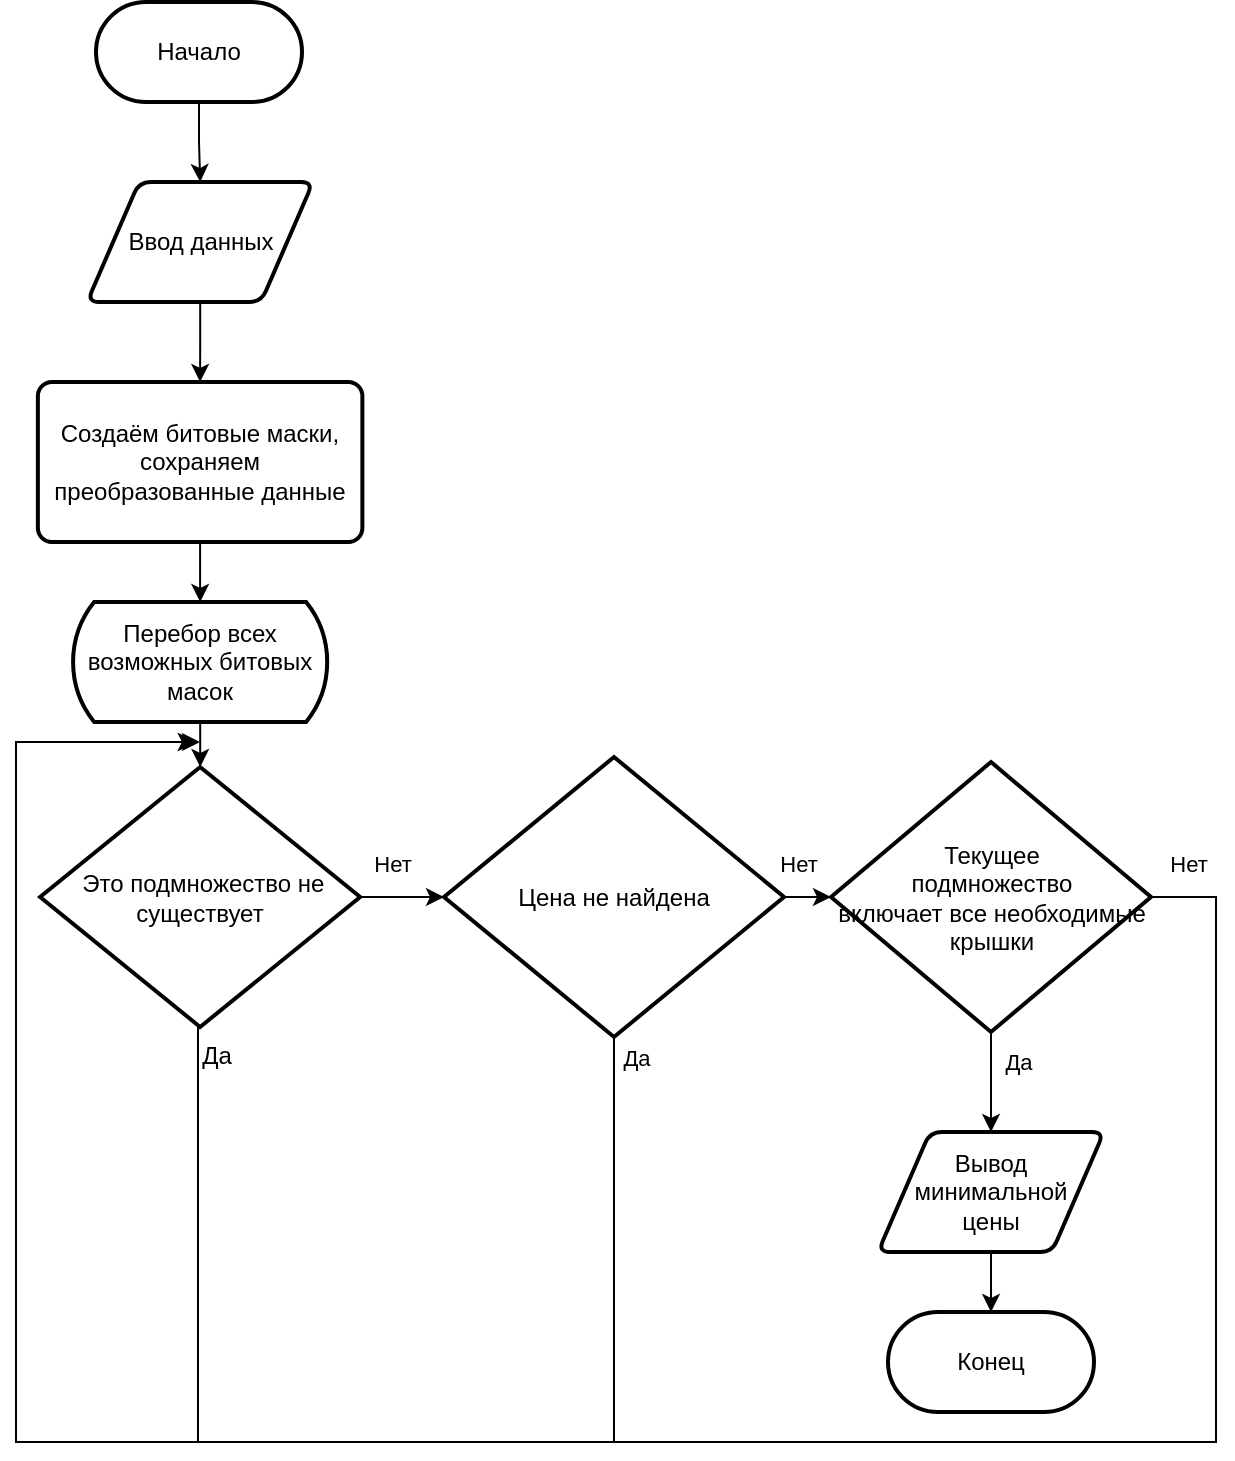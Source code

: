 <mxfile version="21.1.5" type="github">
  <diagram name="Страница 1" id="bQ_sUt_3Wh9Wx7oGjv2P">
    <mxGraphModel dx="789" dy="793" grid="1" gridSize="10" guides="1" tooltips="1" connect="1" arrows="1" fold="1" page="1" pageScale="1" pageWidth="827" pageHeight="1169" math="0" shadow="0">
      <root>
        <mxCell id="0" />
        <mxCell id="1" parent="0" />
        <mxCell id="9YqZ-mT2EYhB-0YeohwO-23" value="" style="edgeStyle=orthogonalEdgeStyle;rounded=0;orthogonalLoop=1;jettySize=auto;html=1;" parent="1" source="_G6RMqRvs4XDsVMkIvbF-3" target="_G6RMqRvs4XDsVMkIvbF-7" edge="1">
          <mxGeometry relative="1" as="geometry" />
        </mxCell>
        <mxCell id="_G6RMqRvs4XDsVMkIvbF-3" value="Ввод данных" style="shape=parallelogram;html=1;strokeWidth=2;perimeter=parallelogramPerimeter;whiteSpace=wrap;rounded=1;arcSize=12;size=0.23;" parent="1" vertex="1">
          <mxGeometry x="65.56" y="110" width="113" height="60" as="geometry" />
        </mxCell>
        <mxCell id="IZgJ4jbm0oSyi-nwuV4--11" value="" style="edgeStyle=orthogonalEdgeStyle;rounded=0;orthogonalLoop=1;jettySize=auto;html=1;" edge="1" parent="1" source="_G6RMqRvs4XDsVMkIvbF-7" target="IZgJ4jbm0oSyi-nwuV4--9">
          <mxGeometry relative="1" as="geometry" />
        </mxCell>
        <mxCell id="_G6RMqRvs4XDsVMkIvbF-7" value="Создаём битовые маски, сохраняем преобразованные данные" style="rounded=1;whiteSpace=wrap;html=1;absoluteArcSize=1;arcSize=14;strokeWidth=2;" parent="1" vertex="1">
          <mxGeometry x="40.94" y="210" width="162.25" height="80" as="geometry" />
        </mxCell>
        <mxCell id="9YqZ-mT2EYhB-0YeohwO-27" value="" style="edgeStyle=orthogonalEdgeStyle;rounded=0;orthogonalLoop=1;jettySize=auto;html=1;" parent="1" source="_G6RMqRvs4XDsVMkIvbF-21" target="9YqZ-mT2EYhB-0YeohwO-1" edge="1">
          <mxGeometry relative="1" as="geometry" />
        </mxCell>
        <mxCell id="9YqZ-mT2EYhB-0YeohwO-36" value="Нет" style="edgeLabel;html=1;align=center;verticalAlign=middle;resizable=0;points=[];" parent="9YqZ-mT2EYhB-0YeohwO-27" vertex="1" connectable="0">
          <mxGeometry x="-0.252" y="3" relative="1" as="geometry">
            <mxPoint y="-14" as="offset" />
          </mxGeometry>
        </mxCell>
        <mxCell id="_G6RMqRvs4XDsVMkIvbF-21" value="&amp;nbsp;Это подмножество не существует" style="strokeWidth=2;html=1;shape=mxgraph.flowchart.decision;whiteSpace=wrap;" parent="1" vertex="1">
          <mxGeometry x="42.06" y="402.5" width="160" height="130" as="geometry" />
        </mxCell>
        <mxCell id="9YqZ-mT2EYhB-0YeohwO-29" value="" style="edgeStyle=orthogonalEdgeStyle;rounded=0;orthogonalLoop=1;jettySize=auto;html=1;" parent="1" source="9YqZ-mT2EYhB-0YeohwO-1" target="9YqZ-mT2EYhB-0YeohwO-2" edge="1">
          <mxGeometry relative="1" as="geometry" />
        </mxCell>
        <mxCell id="9YqZ-mT2EYhB-0YeohwO-38" value="Нет" style="edgeLabel;html=1;align=center;verticalAlign=middle;resizable=0;points=[];" parent="9YqZ-mT2EYhB-0YeohwO-29" vertex="1" connectable="0">
          <mxGeometry x="0.357" relative="1" as="geometry">
            <mxPoint x="1" y="-17" as="offset" />
          </mxGeometry>
        </mxCell>
        <mxCell id="IZgJ4jbm0oSyi-nwuV4--14" style="edgeStyle=orthogonalEdgeStyle;rounded=0;orthogonalLoop=1;jettySize=auto;html=1;" edge="1" parent="1" source="9YqZ-mT2EYhB-0YeohwO-1">
          <mxGeometry relative="1" as="geometry">
            <mxPoint x="120" y="390" as="targetPoint" />
            <Array as="points">
              <mxPoint x="329" y="740" />
              <mxPoint x="30" y="740" />
              <mxPoint x="30" y="390" />
            </Array>
          </mxGeometry>
        </mxCell>
        <mxCell id="IZgJ4jbm0oSyi-nwuV4--17" value="Да" style="edgeLabel;html=1;align=center;verticalAlign=middle;resizable=0;points=[];" vertex="1" connectable="0" parent="IZgJ4jbm0oSyi-nwuV4--14">
          <mxGeometry x="-0.95" y="5" relative="1" as="geometry">
            <mxPoint x="6" y="-13" as="offset" />
          </mxGeometry>
        </mxCell>
        <mxCell id="9YqZ-mT2EYhB-0YeohwO-1" value="Цена не найдена" style="strokeWidth=2;html=1;shape=mxgraph.flowchart.decision;whiteSpace=wrap;" parent="1" vertex="1">
          <mxGeometry x="244" y="397.5" width="170" height="140" as="geometry" />
        </mxCell>
        <mxCell id="9YqZ-mT2EYhB-0YeohwO-32" value="" style="edgeStyle=orthogonalEdgeStyle;rounded=0;orthogonalLoop=1;jettySize=auto;html=1;" parent="1" source="9YqZ-mT2EYhB-0YeohwO-2" target="9YqZ-mT2EYhB-0YeohwO-11" edge="1">
          <mxGeometry relative="1" as="geometry" />
        </mxCell>
        <mxCell id="9YqZ-mT2EYhB-0YeohwO-39" value="Да" style="edgeLabel;html=1;align=center;verticalAlign=middle;resizable=0;points=[];" parent="9YqZ-mT2EYhB-0YeohwO-32" vertex="1" connectable="0">
          <mxGeometry x="-0.221" y="2" relative="1" as="geometry">
            <mxPoint x="11" y="-5" as="offset" />
          </mxGeometry>
        </mxCell>
        <mxCell id="IZgJ4jbm0oSyi-nwuV4--15" style="edgeStyle=orthogonalEdgeStyle;rounded=0;orthogonalLoop=1;jettySize=auto;html=1;" edge="1" parent="1" source="9YqZ-mT2EYhB-0YeohwO-2">
          <mxGeometry relative="1" as="geometry">
            <mxPoint x="120" y="390" as="targetPoint" />
            <Array as="points">
              <mxPoint x="630" y="468" />
              <mxPoint x="630" y="740" />
              <mxPoint x="30" y="740" />
              <mxPoint x="30" y="390" />
            </Array>
          </mxGeometry>
        </mxCell>
        <mxCell id="IZgJ4jbm0oSyi-nwuV4--18" value="Нет" style="edgeLabel;html=1;align=center;verticalAlign=middle;resizable=0;points=[];" vertex="1" connectable="0" parent="IZgJ4jbm0oSyi-nwuV4--15">
          <mxGeometry x="-0.973" y="-2" relative="1" as="geometry">
            <mxPoint y="-19" as="offset" />
          </mxGeometry>
        </mxCell>
        <mxCell id="9YqZ-mT2EYhB-0YeohwO-2" value="Текущее &lt;br&gt;подмножество &lt;br&gt;включает все необходимые &lt;br&gt;крышки" style="strokeWidth=2;html=1;shape=mxgraph.flowchart.decision;whiteSpace=wrap;" parent="1" vertex="1">
          <mxGeometry x="437.5" y="400" width="160" height="135" as="geometry" />
        </mxCell>
        <mxCell id="IZgJ4jbm0oSyi-nwuV4--13" style="edgeStyle=orthogonalEdgeStyle;rounded=0;orthogonalLoop=1;jettySize=auto;html=1;exitX=0.5;exitY=1;exitDx=0;exitDy=0;exitPerimeter=0;" edge="1" parent="1" source="_G6RMqRvs4XDsVMkIvbF-21">
          <mxGeometry relative="1" as="geometry">
            <mxPoint x="122" y="390" as="targetPoint" />
            <mxPoint x="121.417" y="630" as="sourcePoint" />
            <Array as="points">
              <mxPoint x="121" y="533" />
              <mxPoint x="121" y="740" />
              <mxPoint x="30" y="740" />
              <mxPoint x="30" y="390" />
            </Array>
          </mxGeometry>
        </mxCell>
        <mxCell id="IZgJ4jbm0oSyi-nwuV4--19" value="Да" style="edgeLabel;html=1;align=center;verticalAlign=middle;resizable=0;points=[];fontSize=12;fontFamily=Helvetica;fontColor=default;" vertex="1" connectable="0" parent="IZgJ4jbm0oSyi-nwuV4--13">
          <mxGeometry x="-0.943" y="-1" relative="1" as="geometry">
            <mxPoint x="10" y="-6" as="offset" />
          </mxGeometry>
        </mxCell>
        <mxCell id="9YqZ-mT2EYhB-0YeohwO-22" value="" style="edgeStyle=orthogonalEdgeStyle;rounded=0;orthogonalLoop=1;jettySize=auto;html=1;" parent="1" source="9YqZ-mT2EYhB-0YeohwO-8" target="_G6RMqRvs4XDsVMkIvbF-3" edge="1">
          <mxGeometry relative="1" as="geometry" />
        </mxCell>
        <mxCell id="9YqZ-mT2EYhB-0YeohwO-8" value="Начало" style="html=1;dashed=0;whiteSpace=wrap;shape=mxgraph.dfd.start;strokeWidth=2;" parent="1" vertex="1">
          <mxGeometry x="70" y="20" width="103" height="50" as="geometry" />
        </mxCell>
        <mxCell id="9YqZ-mT2EYhB-0YeohwO-10" value="Конец" style="html=1;dashed=0;whiteSpace=wrap;shape=mxgraph.dfd.start;strokeWidth=2;" parent="1" vertex="1">
          <mxGeometry x="466" y="675" width="103" height="50" as="geometry" />
        </mxCell>
        <mxCell id="9YqZ-mT2EYhB-0YeohwO-34" value="" style="edgeStyle=orthogonalEdgeStyle;rounded=0;orthogonalLoop=1;jettySize=auto;html=1;" parent="1" source="9YqZ-mT2EYhB-0YeohwO-11" target="9YqZ-mT2EYhB-0YeohwO-10" edge="1">
          <mxGeometry relative="1" as="geometry" />
        </mxCell>
        <mxCell id="9YqZ-mT2EYhB-0YeohwO-11" value="Вывод минимальной&lt;br&gt;цены" style="shape=parallelogram;html=1;strokeWidth=2;perimeter=parallelogramPerimeter;whiteSpace=wrap;rounded=1;arcSize=12;size=0.23;" parent="1" vertex="1">
          <mxGeometry x="461.0" y="585" width="113" height="60" as="geometry" />
        </mxCell>
        <mxCell id="IZgJ4jbm0oSyi-nwuV4--12" value="" style="edgeStyle=orthogonalEdgeStyle;rounded=0;orthogonalLoop=1;jettySize=auto;html=1;" edge="1" parent="1" source="IZgJ4jbm0oSyi-nwuV4--9" target="_G6RMqRvs4XDsVMkIvbF-21">
          <mxGeometry relative="1" as="geometry" />
        </mxCell>
        <mxCell id="IZgJ4jbm0oSyi-nwuV4--9" value="Перебор всех возможных битовых масок" style="html=1;dashed=0;whiteSpace=wrap;shape=mxgraph.dfd.loop;strokeWidth=2;" vertex="1" parent="1">
          <mxGeometry x="57.07" y="320" width="130" height="60" as="geometry" />
        </mxCell>
      </root>
    </mxGraphModel>
  </diagram>
</mxfile>
